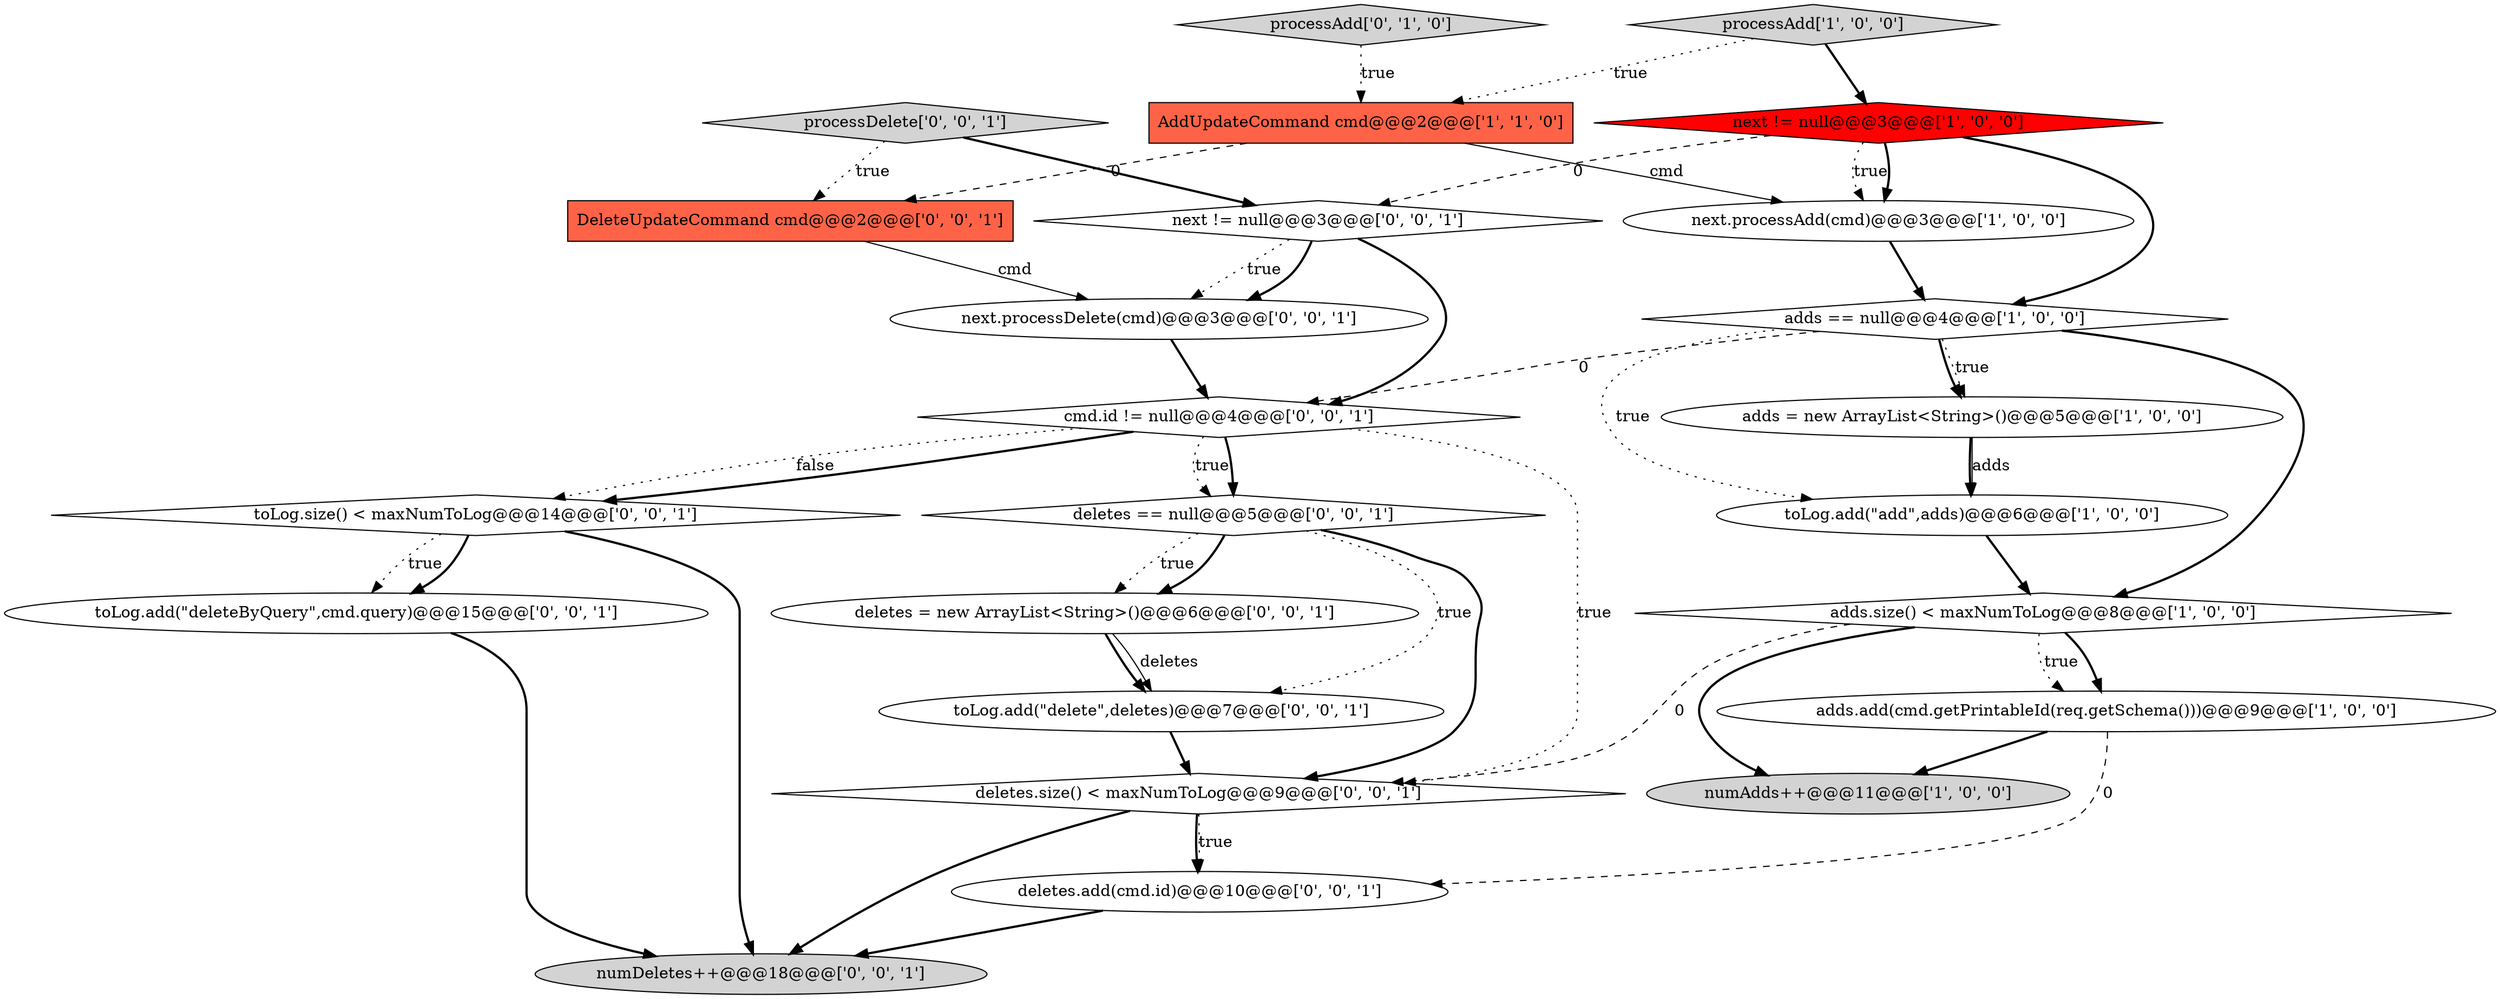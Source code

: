 digraph {
11 [style = filled, label = "next.processDelete(cmd)@@@3@@@['0', '0', '1']", fillcolor = white, shape = ellipse image = "AAA0AAABBB3BBB"];
13 [style = filled, label = "cmd.id != null@@@4@@@['0', '0', '1']", fillcolor = white, shape = diamond image = "AAA0AAABBB3BBB"];
23 [style = filled, label = "DeleteUpdateCommand cmd@@@2@@@['0', '0', '1']", fillcolor = tomato, shape = box image = "AAA0AAABBB3BBB"];
6 [style = filled, label = "adds.add(cmd.getPrintableId(req.getSchema()))@@@9@@@['1', '0', '0']", fillcolor = white, shape = ellipse image = "AAA0AAABBB1BBB"];
9 [style = filled, label = "processAdd['1', '0', '0']", fillcolor = lightgray, shape = diamond image = "AAA0AAABBB1BBB"];
5 [style = filled, label = "toLog.add(\"add\",adds)@@@6@@@['1', '0', '0']", fillcolor = white, shape = ellipse image = "AAA0AAABBB1BBB"];
19 [style = filled, label = "numDeletes++@@@18@@@['0', '0', '1']", fillcolor = lightgray, shape = ellipse image = "AAA0AAABBB3BBB"];
17 [style = filled, label = "toLog.add(\"delete\",deletes)@@@7@@@['0', '0', '1']", fillcolor = white, shape = ellipse image = "AAA0AAABBB3BBB"];
21 [style = filled, label = "deletes.size() < maxNumToLog@@@9@@@['0', '0', '1']", fillcolor = white, shape = diamond image = "AAA0AAABBB3BBB"];
0 [style = filled, label = "adds == null@@@4@@@['1', '0', '0']", fillcolor = white, shape = diamond image = "AAA0AAABBB1BBB"];
3 [style = filled, label = "numAdds++@@@11@@@['1', '0', '0']", fillcolor = lightgray, shape = ellipse image = "AAA0AAABBB1BBB"];
8 [style = filled, label = "adds = new ArrayList<String>()@@@5@@@['1', '0', '0']", fillcolor = white, shape = ellipse image = "AAA0AAABBB1BBB"];
2 [style = filled, label = "adds.size() < maxNumToLog@@@8@@@['1', '0', '0']", fillcolor = white, shape = diamond image = "AAA0AAABBB1BBB"];
7 [style = filled, label = "AddUpdateCommand cmd@@@2@@@['1', '1', '0']", fillcolor = tomato, shape = box image = "AAA0AAABBB1BBB"];
10 [style = filled, label = "processAdd['0', '1', '0']", fillcolor = lightgray, shape = diamond image = "AAA0AAABBB2BBB"];
18 [style = filled, label = "deletes.add(cmd.id)@@@10@@@['0', '0', '1']", fillcolor = white, shape = ellipse image = "AAA0AAABBB3BBB"];
12 [style = filled, label = "toLog.add(\"deleteByQuery\",cmd.query)@@@15@@@['0', '0', '1']", fillcolor = white, shape = ellipse image = "AAA0AAABBB3BBB"];
20 [style = filled, label = "processDelete['0', '0', '1']", fillcolor = lightgray, shape = diamond image = "AAA0AAABBB3BBB"];
4 [style = filled, label = "next != null@@@3@@@['1', '0', '0']", fillcolor = red, shape = diamond image = "AAA1AAABBB1BBB"];
1 [style = filled, label = "next.processAdd(cmd)@@@3@@@['1', '0', '0']", fillcolor = white, shape = ellipse image = "AAA0AAABBB1BBB"];
22 [style = filled, label = "next != null@@@3@@@['0', '0', '1']", fillcolor = white, shape = diamond image = "AAA0AAABBB3BBB"];
16 [style = filled, label = "deletes = new ArrayList<String>()@@@6@@@['0', '0', '1']", fillcolor = white, shape = ellipse image = "AAA0AAABBB3BBB"];
14 [style = filled, label = "toLog.size() < maxNumToLog@@@14@@@['0', '0', '1']", fillcolor = white, shape = diamond image = "AAA0AAABBB3BBB"];
15 [style = filled, label = "deletes == null@@@5@@@['0', '0', '1']", fillcolor = white, shape = diamond image = "AAA0AAABBB3BBB"];
6->3 [style = bold, label=""];
0->5 [style = dotted, label="true"];
7->23 [style = dashed, label="0"];
14->12 [style = dotted, label="true"];
21->19 [style = bold, label=""];
4->1 [style = dotted, label="true"];
21->18 [style = dotted, label="true"];
2->6 [style = bold, label=""];
15->21 [style = bold, label=""];
2->3 [style = bold, label=""];
13->14 [style = dotted, label="false"];
0->2 [style = bold, label=""];
9->4 [style = bold, label=""];
18->19 [style = bold, label=""];
23->11 [style = solid, label="cmd"];
22->11 [style = dotted, label="true"];
14->19 [style = bold, label=""];
7->1 [style = solid, label="cmd"];
1->0 [style = bold, label=""];
16->17 [style = bold, label=""];
4->22 [style = dashed, label="0"];
15->16 [style = dotted, label="true"];
15->16 [style = bold, label=""];
21->18 [style = bold, label=""];
4->0 [style = bold, label=""];
20->22 [style = bold, label=""];
6->18 [style = dashed, label="0"];
15->17 [style = dotted, label="true"];
0->8 [style = dotted, label="true"];
5->2 [style = bold, label=""];
8->5 [style = bold, label=""];
2->21 [style = dashed, label="0"];
13->21 [style = dotted, label="true"];
2->6 [style = dotted, label="true"];
14->12 [style = bold, label=""];
11->13 [style = bold, label=""];
0->13 [style = dashed, label="0"];
20->23 [style = dotted, label="true"];
0->8 [style = bold, label=""];
8->5 [style = solid, label="adds"];
13->15 [style = dotted, label="true"];
4->1 [style = bold, label=""];
13->15 [style = bold, label=""];
9->7 [style = dotted, label="true"];
12->19 [style = bold, label=""];
13->14 [style = bold, label=""];
17->21 [style = bold, label=""];
22->11 [style = bold, label=""];
10->7 [style = dotted, label="true"];
22->13 [style = bold, label=""];
16->17 [style = solid, label="deletes"];
}
